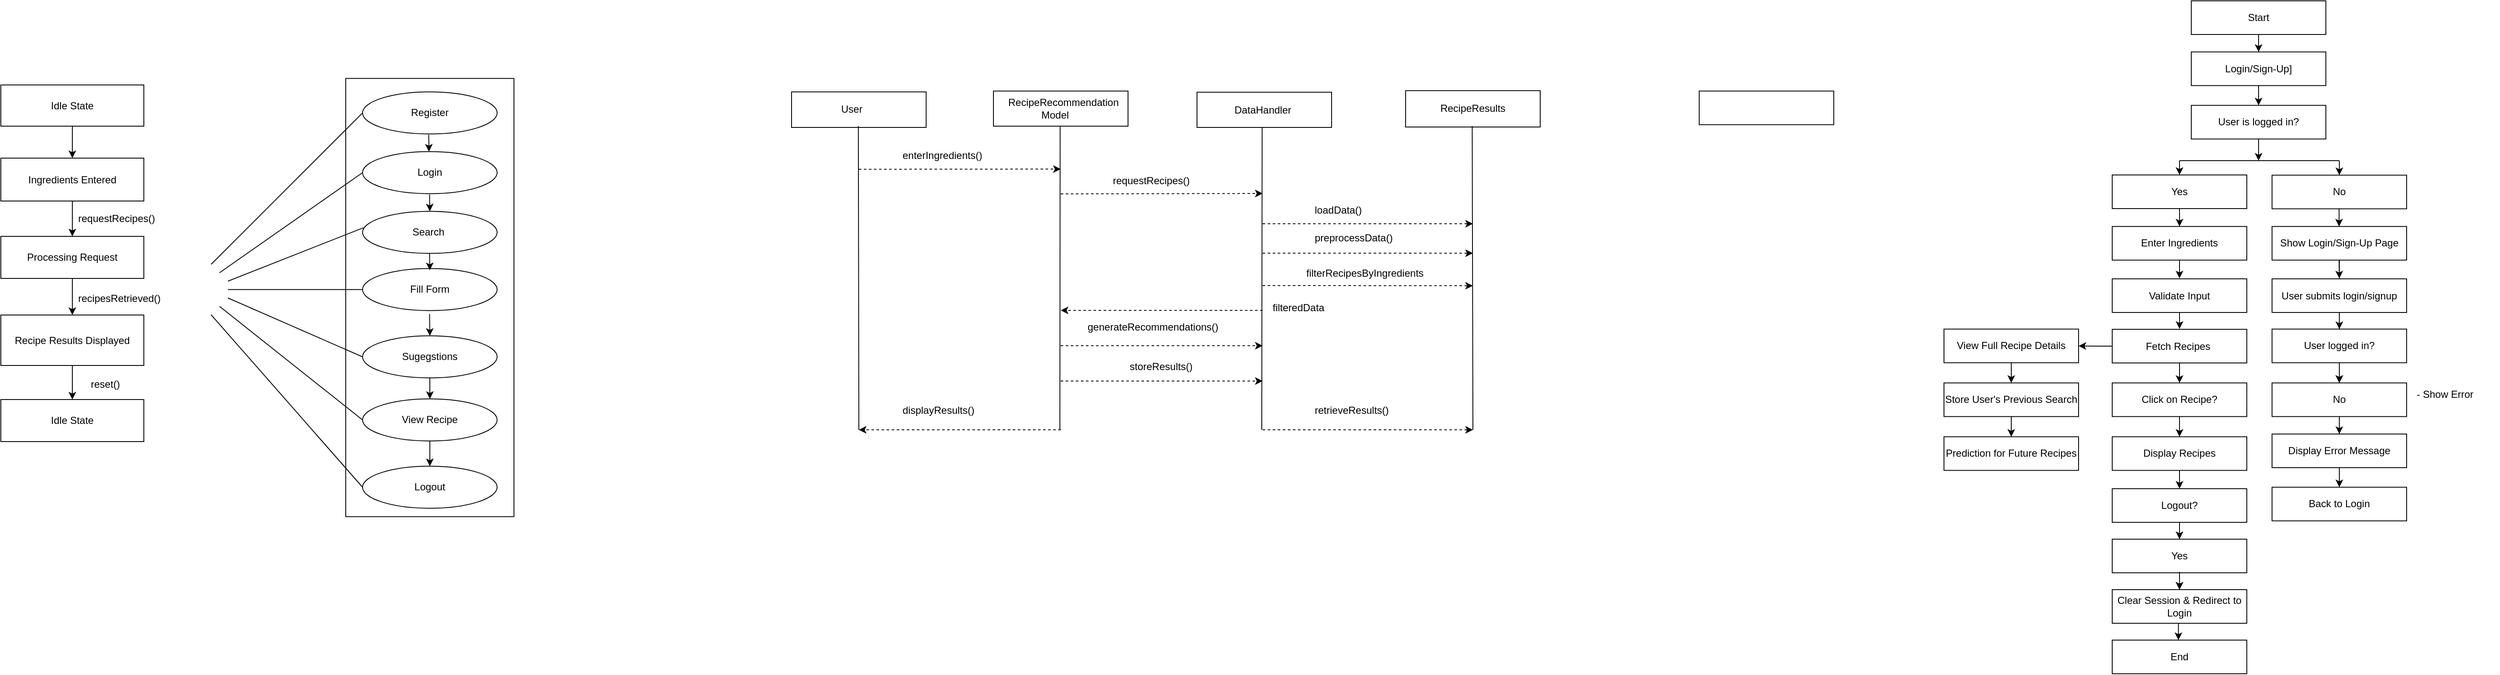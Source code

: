 <mxfile version="24.8.6">
  <diagram name="Page-1" id="5VGJnAvznidUCp_y3e0-">
    <mxGraphModel dx="2875" dy="803" grid="1" gridSize="10" guides="1" tooltips="1" connect="1" arrows="1" fold="1" page="0" pageScale="1" pageWidth="1169" pageHeight="827" math="0" shadow="0">
      <root>
        <mxCell id="0" />
        <mxCell id="1" parent="0" />
        <mxCell id="zVFzAMCCulww1tuRlH-K-1" value="Recipe Results Displayed" style="rounded=0;whiteSpace=wrap;html=1;" vertex="1" parent="1">
          <mxGeometry x="-850" y="383.5" width="170" height="60" as="geometry" />
        </mxCell>
        <mxCell id="zVFzAMCCulww1tuRlH-K-2" value="Idle State" style="rounded=0;whiteSpace=wrap;html=1;" vertex="1" parent="1">
          <mxGeometry x="-850" y="110" width="170" height="49" as="geometry" />
        </mxCell>
        <mxCell id="zVFzAMCCulww1tuRlH-K-3" value="Processing Request" style="rounded=0;whiteSpace=wrap;html=1;" vertex="1" parent="1">
          <mxGeometry x="-850" y="290" width="170" height="50" as="geometry" />
        </mxCell>
        <mxCell id="zVFzAMCCulww1tuRlH-K-4" value="Ingredients Entered" style="rounded=0;whiteSpace=wrap;html=1;" vertex="1" parent="1">
          <mxGeometry x="-850" y="197" width="170" height="51" as="geometry" />
        </mxCell>
        <mxCell id="zVFzAMCCulww1tuRlH-K-5" value="Idle State" style="rounded=0;whiteSpace=wrap;html=1;" vertex="1" parent="1">
          <mxGeometry x="-850" y="484" width="170" height="50" as="geometry" />
        </mxCell>
        <mxCell id="zVFzAMCCulww1tuRlH-K-8" value="&lt;span class=&quot;hljs-built_in&quot;&gt;requestRecipes&lt;/span&gt;()" style="text;whiteSpace=wrap;html=1;" vertex="1" parent="1">
          <mxGeometry x="-760" y="255" width="100" height="20" as="geometry" />
        </mxCell>
        <mxCell id="zVFzAMCCulww1tuRlH-K-9" value="" style="endArrow=classic;html=1;rounded=0;entryX=0.5;entryY=0;entryDx=0;entryDy=0;exitX=0.5;exitY=1;exitDx=0;exitDy=0;" edge="1" parent="1" source="zVFzAMCCulww1tuRlH-K-1" target="zVFzAMCCulww1tuRlH-K-5">
          <mxGeometry width="50" height="50" relative="1" as="geometry">
            <mxPoint x="-710" y="380" as="sourcePoint" />
            <mxPoint x="-660" y="330" as="targetPoint" />
          </mxGeometry>
        </mxCell>
        <mxCell id="zVFzAMCCulww1tuRlH-K-10" value="" style="endArrow=classic;html=1;rounded=0;exitX=0.5;exitY=1;exitDx=0;exitDy=0;entryX=0.5;entryY=0;entryDx=0;entryDy=0;" edge="1" parent="1" source="zVFzAMCCulww1tuRlH-K-3" target="zVFzAMCCulww1tuRlH-K-1">
          <mxGeometry width="50" height="50" relative="1" as="geometry">
            <mxPoint x="-770" y="340" as="sourcePoint" />
            <mxPoint x="-770" y="380" as="targetPoint" />
          </mxGeometry>
        </mxCell>
        <mxCell id="zVFzAMCCulww1tuRlH-K-11" value="" style="endArrow=classic;html=1;rounded=0;exitX=0.5;exitY=1;exitDx=0;exitDy=0;entryX=0.5;entryY=0;entryDx=0;entryDy=0;" edge="1" parent="1" source="zVFzAMCCulww1tuRlH-K-4" target="zVFzAMCCulww1tuRlH-K-3">
          <mxGeometry width="50" height="50" relative="1" as="geometry">
            <mxPoint x="-770" y="248" as="sourcePoint" />
            <mxPoint x="-770" y="290" as="targetPoint" />
          </mxGeometry>
        </mxCell>
        <mxCell id="zVFzAMCCulww1tuRlH-K-12" value="" style="endArrow=classic;html=1;rounded=0;entryX=0.5;entryY=0;entryDx=0;entryDy=0;exitX=0.5;exitY=1;exitDx=0;exitDy=0;" edge="1" parent="1" source="zVFzAMCCulww1tuRlH-K-2">
          <mxGeometry width="50" height="50" relative="1" as="geometry">
            <mxPoint x="-765" y="157" as="sourcePoint" />
            <mxPoint x="-765" y="197" as="targetPoint" />
          </mxGeometry>
        </mxCell>
        <mxCell id="zVFzAMCCulww1tuRlH-K-15" value="&lt;span class=&quot;hljs-built_in&quot;&gt;recipesRetrieved&lt;/span&gt;()" style="text;whiteSpace=wrap;html=1;" vertex="1" parent="1">
          <mxGeometry x="-760" y="349.5" width="80" height="26.5" as="geometry" />
        </mxCell>
        <mxCell id="zVFzAMCCulww1tuRlH-K-16" value="&lt;span class=&quot;hljs-built_in&quot;&gt;reset&lt;/span&gt;()" style="text;whiteSpace=wrap;html=1;" vertex="1" parent="1">
          <mxGeometry x="-745" y="451.5" width="45" height="16.5" as="geometry" />
        </mxCell>
        <mxCell id="zVFzAMCCulww1tuRlH-K-17" value="" style="rounded=0;whiteSpace=wrap;html=1;" vertex="1" parent="1">
          <mxGeometry x="-440" y="102.25" width="200" height="521" as="geometry" />
        </mxCell>
        <mxCell id="zVFzAMCCulww1tuRlH-K-18" value="Register" style="ellipse;whiteSpace=wrap;html=1;" vertex="1" parent="1">
          <mxGeometry x="-420" y="118.25" width="160" height="50" as="geometry" />
        </mxCell>
        <mxCell id="zVFzAMCCulww1tuRlH-K-19" value="Login" style="ellipse;whiteSpace=wrap;html=1;" vertex="1" parent="1">
          <mxGeometry x="-420" y="189.25" width="160" height="50" as="geometry" />
        </mxCell>
        <mxCell id="zVFzAMCCulww1tuRlH-K-20" value="Search&amp;nbsp;" style="ellipse;whiteSpace=wrap;html=1;" vertex="1" parent="1">
          <mxGeometry x="-420" y="260.25" width="160" height="50" as="geometry" />
        </mxCell>
        <mxCell id="zVFzAMCCulww1tuRlH-K-21" value="Fill Form" style="ellipse;whiteSpace=wrap;html=1;" vertex="1" parent="1">
          <mxGeometry x="-420" y="328.25" width="160" height="50" as="geometry" />
        </mxCell>
        <mxCell id="zVFzAMCCulww1tuRlH-K-22" value="Logout" style="ellipse;whiteSpace=wrap;html=1;" vertex="1" parent="1">
          <mxGeometry x="-420" y="563.25" width="160" height="50" as="geometry" />
        </mxCell>
        <mxCell id="zVFzAMCCulww1tuRlH-K-23" value="" style="endArrow=classic;html=1;rounded=0;" edge="1" parent="1">
          <mxGeometry width="50" height="50" relative="1" as="geometry">
            <mxPoint x="-341.37" y="169.25" as="sourcePoint" />
            <mxPoint x="-341" y="189.25" as="targetPoint" />
          </mxGeometry>
        </mxCell>
        <mxCell id="zVFzAMCCulww1tuRlH-K-24" value="" style="endArrow=classic;html=1;rounded=0;" edge="1" parent="1">
          <mxGeometry width="50" height="50" relative="1" as="geometry">
            <mxPoint x="-340.37" y="240.25" as="sourcePoint" />
            <mxPoint x="-340" y="260.25" as="targetPoint" />
          </mxGeometry>
        </mxCell>
        <mxCell id="zVFzAMCCulww1tuRlH-K-25" value="" style="endArrow=classic;html=1;rounded=0;" edge="1" parent="1">
          <mxGeometry width="50" height="50" relative="1" as="geometry">
            <mxPoint x="-340.37" y="310.25" as="sourcePoint" />
            <mxPoint x="-340" y="330.25" as="targetPoint" />
          </mxGeometry>
        </mxCell>
        <mxCell id="zVFzAMCCulww1tuRlH-K-26" value="" style="endArrow=classic;html=1;rounded=0;entryX=0.5;entryY=0;entryDx=0;entryDy=0;" edge="1" parent="1" target="zVFzAMCCulww1tuRlH-K-34">
          <mxGeometry width="50" height="50" relative="1" as="geometry">
            <mxPoint x="-340.37" y="382.25" as="sourcePoint" />
            <mxPoint x="-340" y="402.25" as="targetPoint" />
          </mxGeometry>
        </mxCell>
        <mxCell id="zVFzAMCCulww1tuRlH-K-27" value="" style="endArrow=classic;html=1;rounded=0;entryX=0.5;entryY=0;entryDx=0;entryDy=0;" edge="1" parent="1" source="zVFzAMCCulww1tuRlH-K-36" target="zVFzAMCCulww1tuRlH-K-22">
          <mxGeometry width="50" height="50" relative="1" as="geometry">
            <mxPoint x="-340" y="503.25" as="sourcePoint" />
            <mxPoint x="-340" y="472.25" as="targetPoint" />
          </mxGeometry>
        </mxCell>
        <mxCell id="zVFzAMCCulww1tuRlH-K-28" value="" style="endArrow=none;html=1;rounded=0;entryX=0;entryY=0.5;entryDx=0;entryDy=0;" edge="1" parent="1" target="zVFzAMCCulww1tuRlH-K-18">
          <mxGeometry width="50" height="50" relative="1" as="geometry">
            <mxPoint x="-600" y="323.25" as="sourcePoint" />
            <mxPoint x="-460" y="213.25" as="targetPoint" />
          </mxGeometry>
        </mxCell>
        <mxCell id="zVFzAMCCulww1tuRlH-K-29" value="" style="endArrow=none;html=1;rounded=0;entryX=0;entryY=0.5;entryDx=0;entryDy=0;" edge="1" parent="1" target="zVFzAMCCulww1tuRlH-K-19">
          <mxGeometry width="50" height="50" relative="1" as="geometry">
            <mxPoint x="-590" y="333.25" as="sourcePoint" />
            <mxPoint x="-410" y="157.25" as="targetPoint" />
          </mxGeometry>
        </mxCell>
        <mxCell id="zVFzAMCCulww1tuRlH-K-30" value="" style="endArrow=none;html=1;rounded=0;entryX=0.006;entryY=0.391;entryDx=0;entryDy=0;entryPerimeter=0;" edge="1" parent="1" target="zVFzAMCCulww1tuRlH-K-20">
          <mxGeometry width="50" height="50" relative="1" as="geometry">
            <mxPoint x="-580" y="343.25" as="sourcePoint" />
            <mxPoint x="-400" y="167.25" as="targetPoint" />
          </mxGeometry>
        </mxCell>
        <mxCell id="zVFzAMCCulww1tuRlH-K-31" value="" style="endArrow=none;html=1;rounded=0;entryX=0;entryY=0.5;entryDx=0;entryDy=0;" edge="1" parent="1" target="zVFzAMCCulww1tuRlH-K-21">
          <mxGeometry width="50" height="50" relative="1" as="geometry">
            <mxPoint x="-580" y="353.25" as="sourcePoint" />
            <mxPoint x="-390" y="177.25" as="targetPoint" />
          </mxGeometry>
        </mxCell>
        <mxCell id="zVFzAMCCulww1tuRlH-K-32" value="" style="endArrow=none;html=1;rounded=0;entryX=0;entryY=0.5;entryDx=0;entryDy=0;" edge="1" parent="1" target="zVFzAMCCulww1tuRlH-K-36">
          <mxGeometry width="50" height="50" relative="1" as="geometry">
            <mxPoint x="-590" y="373.25" as="sourcePoint" />
            <mxPoint x="-380" y="187.25" as="targetPoint" />
          </mxGeometry>
        </mxCell>
        <mxCell id="zVFzAMCCulww1tuRlH-K-33" value="" style="endArrow=none;html=1;rounded=0;entryX=0;entryY=0.5;entryDx=0;entryDy=0;" edge="1" parent="1" target="zVFzAMCCulww1tuRlH-K-22">
          <mxGeometry width="50" height="50" relative="1" as="geometry">
            <mxPoint x="-600" y="383.25" as="sourcePoint" />
            <mxPoint x="-370" y="197.25" as="targetPoint" />
          </mxGeometry>
        </mxCell>
        <mxCell id="zVFzAMCCulww1tuRlH-K-34" value="Sugegstions" style="ellipse;whiteSpace=wrap;html=1;" vertex="1" parent="1">
          <mxGeometry x="-420" y="408.25" width="160" height="50" as="geometry" />
        </mxCell>
        <mxCell id="zVFzAMCCulww1tuRlH-K-35" value="" style="endArrow=classic;html=1;rounded=0;entryX=0.5;entryY=0;entryDx=0;entryDy=0;" edge="1" parent="1" target="zVFzAMCCulww1tuRlH-K-36">
          <mxGeometry width="50" height="50" relative="1" as="geometry">
            <mxPoint x="-340" y="503.25" as="sourcePoint" />
            <mxPoint x="-340" y="563.25" as="targetPoint" />
          </mxGeometry>
        </mxCell>
        <mxCell id="zVFzAMCCulww1tuRlH-K-36" value="View Recipe" style="ellipse;whiteSpace=wrap;html=1;" vertex="1" parent="1">
          <mxGeometry x="-420" y="483.25" width="160" height="50" as="geometry" />
        </mxCell>
        <mxCell id="zVFzAMCCulww1tuRlH-K-37" value="" style="endArrow=classic;html=1;rounded=0;exitX=0.5;exitY=1;exitDx=0;exitDy=0;" edge="1" parent="1" source="zVFzAMCCulww1tuRlH-K-34" target="zVFzAMCCulww1tuRlH-K-36">
          <mxGeometry width="50" height="50" relative="1" as="geometry">
            <mxPoint x="-330.37" y="392.25" as="sourcePoint" />
            <mxPoint x="-330" y="423.25" as="targetPoint" />
          </mxGeometry>
        </mxCell>
        <mxCell id="zVFzAMCCulww1tuRlH-K-38" value="" style="endArrow=none;html=1;rounded=0;entryX=0;entryY=0.5;entryDx=0;entryDy=0;" edge="1" parent="1" target="zVFzAMCCulww1tuRlH-K-34">
          <mxGeometry width="50" height="50" relative="1" as="geometry">
            <mxPoint x="-580" y="363.25" as="sourcePoint" />
            <mxPoint x="-410" y="518.25" as="targetPoint" />
          </mxGeometry>
        </mxCell>
        <mxCell id="zVFzAMCCulww1tuRlH-K-39" value="User&amp;nbsp; &amp;nbsp; &amp;nbsp;" style="rounded=0;whiteSpace=wrap;html=1;" vertex="1" parent="1">
          <mxGeometry x="90" y="118.25" width="160" height="42.25" as="geometry" />
        </mxCell>
        <mxCell id="zVFzAMCCulww1tuRlH-K-40" value="RecipeResults" style="rounded=0;whiteSpace=wrap;html=1;" vertex="1" parent="1">
          <mxGeometry x="820" y="116.75" width="160" height="43.25" as="geometry" />
        </mxCell>
        <mxCell id="zVFzAMCCulww1tuRlH-K-41" value="DataHandler&amp;nbsp;" style="rounded=0;whiteSpace=wrap;html=1;" vertex="1" parent="1">
          <mxGeometry x="572" y="118.63" width="160" height="41.87" as="geometry" />
        </mxCell>
        <mxCell id="zVFzAMCCulww1tuRlH-K-42" value="&amp;nbsp; RecipeRecommendation&lt;div&gt;Model&amp;nbsp; &amp;nbsp;&amp;nbsp;&lt;/div&gt;" style="rounded=0;whiteSpace=wrap;html=1;" vertex="1" parent="1">
          <mxGeometry x="330" y="117.25" width="160" height="41.75" as="geometry" />
        </mxCell>
        <mxCell id="zVFzAMCCulww1tuRlH-K-43" value="" style="endArrow=none;html=1;rounded=0;entryX=0.5;entryY=1;entryDx=0;entryDy=0;" edge="1" parent="1">
          <mxGeometry width="50" height="50" relative="1" as="geometry">
            <mxPoint x="170" y="520" as="sourcePoint" />
            <mxPoint x="169.41" y="159" as="targetPoint" />
          </mxGeometry>
        </mxCell>
        <mxCell id="zVFzAMCCulww1tuRlH-K-44" value="" style="endArrow=none;html=1;rounded=0;entryX=0.5;entryY=1;entryDx=0;entryDy=0;" edge="1" parent="1">
          <mxGeometry width="50" height="50" relative="1" as="geometry">
            <mxPoint x="900" y="520" as="sourcePoint" />
            <mxPoint x="899.17" y="159" as="targetPoint" />
          </mxGeometry>
        </mxCell>
        <mxCell id="zVFzAMCCulww1tuRlH-K-45" value="" style="endArrow=none;html=1;rounded=0;entryX=0.5;entryY=1;entryDx=0;entryDy=0;" edge="1" parent="1">
          <mxGeometry width="50" height="50" relative="1" as="geometry">
            <mxPoint x="409" y="520" as="sourcePoint" />
            <mxPoint x="409.29" y="159" as="targetPoint" />
          </mxGeometry>
        </mxCell>
        <mxCell id="zVFzAMCCulww1tuRlH-K-46" value="" style="endArrow=none;html=1;rounded=0;entryX=0.5;entryY=1;entryDx=0;entryDy=0;" edge="1" parent="1">
          <mxGeometry width="50" height="50" relative="1" as="geometry">
            <mxPoint x="649" y="520" as="sourcePoint" />
            <mxPoint x="649.41" y="160.5" as="targetPoint" />
          </mxGeometry>
        </mxCell>
        <mxCell id="zVFzAMCCulww1tuRlH-K-47" value="" style="endArrow=classic;html=1;rounded=0;dashed=1;" edge="1" parent="1">
          <mxGeometry width="50" height="50" relative="1" as="geometry">
            <mxPoint x="170" y="210.25" as="sourcePoint" />
            <mxPoint x="410" y="210" as="targetPoint" />
          </mxGeometry>
        </mxCell>
        <mxCell id="zVFzAMCCulww1tuRlH-K-49" value="" style="endArrow=classic;html=1;rounded=0;dashed=1;" edge="1" parent="1">
          <mxGeometry width="50" height="50" relative="1" as="geometry">
            <mxPoint x="410" y="239.5" as="sourcePoint" />
            <mxPoint x="650" y="239" as="targetPoint" />
          </mxGeometry>
        </mxCell>
        <mxCell id="zVFzAMCCulww1tuRlH-K-51" value="" style="endArrow=classic;html=1;rounded=0;dashed=1;" edge="1" parent="1">
          <mxGeometry width="50" height="50" relative="1" as="geometry">
            <mxPoint x="650" y="520" as="sourcePoint" />
            <mxPoint x="900" y="520" as="targetPoint" />
          </mxGeometry>
        </mxCell>
        <mxCell id="zVFzAMCCulww1tuRlH-K-52" value="" style="endArrow=classic;html=1;rounded=0;dashed=1;" edge="1" parent="1">
          <mxGeometry width="50" height="50" relative="1" as="geometry">
            <mxPoint x="650" y="348.45" as="sourcePoint" />
            <mxPoint x="900" y="348.7" as="targetPoint" />
          </mxGeometry>
        </mxCell>
        <mxCell id="zVFzAMCCulww1tuRlH-K-53" value="" style="endArrow=classic;html=1;rounded=0;dashed=1;" edge="1" parent="1">
          <mxGeometry width="50" height="50" relative="1" as="geometry">
            <mxPoint x="650" y="310" as="sourcePoint" />
            <mxPoint x="900" y="310" as="targetPoint" />
          </mxGeometry>
        </mxCell>
        <mxCell id="zVFzAMCCulww1tuRlH-K-54" value="" style="endArrow=classic;html=1;rounded=0;dashed=1;" edge="1" parent="1">
          <mxGeometry width="50" height="50" relative="1" as="geometry">
            <mxPoint x="650" y="275" as="sourcePoint" />
            <mxPoint x="900" y="275" as="targetPoint" />
          </mxGeometry>
        </mxCell>
        <mxCell id="zVFzAMCCulww1tuRlH-K-55" value="&lt;span class=&quot;hljs-built_in&quot;&gt;enterIngredients&lt;/span&gt;()" style="text;whiteSpace=wrap;html=1;" vertex="1" parent="1">
          <mxGeometry x="220" y="180" width="130" height="40" as="geometry" />
        </mxCell>
        <mxCell id="zVFzAMCCulww1tuRlH-K-56" value="&lt;span class=&quot;hljs-built_in&quot;&gt;requestRecipes&lt;/span&gt;()" style="text;whiteSpace=wrap;html=1;" vertex="1" parent="1">
          <mxGeometry x="470" y="210" width="120" height="40" as="geometry" />
        </mxCell>
        <mxCell id="zVFzAMCCulww1tuRlH-K-57" value="&lt;span class=&quot;hljs-built_in&quot;&gt;loadData&lt;/span&gt;()" style="text;whiteSpace=wrap;html=1;" vertex="1" parent="1">
          <mxGeometry x="710" y="245" width="90" height="40" as="geometry" />
        </mxCell>
        <mxCell id="zVFzAMCCulww1tuRlH-K-58" value="&lt;span class=&quot;hljs-built_in&quot;&gt;preprocessData&lt;/span&gt;()" style="text;whiteSpace=wrap;html=1;" vertex="1" parent="1">
          <mxGeometry x="710" y="278.25" width="130" height="40" as="geometry" />
        </mxCell>
        <mxCell id="zVFzAMCCulww1tuRlH-K-59" value="filterRecipesByIngredients" style="text;whiteSpace=wrap;html=1;" vertex="1" parent="1">
          <mxGeometry x="700" y="320" width="170" height="40" as="geometry" />
        </mxCell>
        <mxCell id="zVFzAMCCulww1tuRlH-K-60" value="&lt;span class=&quot;hljs-built_in&quot;&gt;retrieveResults&lt;/span&gt;()" style="text;whiteSpace=wrap;html=1;" vertex="1" parent="1">
          <mxGeometry x="710" y="483.25" width="120" height="40" as="geometry" />
        </mxCell>
        <mxCell id="zVFzAMCCulww1tuRlH-K-61" value="" style="endArrow=classic;html=1;rounded=0;dashed=1;" edge="1" parent="1">
          <mxGeometry width="50" height="50" relative="1" as="geometry">
            <mxPoint x="410" y="462" as="sourcePoint" />
            <mxPoint x="650" y="462" as="targetPoint" />
          </mxGeometry>
        </mxCell>
        <mxCell id="zVFzAMCCulww1tuRlH-K-63" value="&lt;span class=&quot;hljs-built_in&quot;&gt;storeResults&lt;/span&gt;()" style="text;whiteSpace=wrap;html=1;" vertex="1" parent="1">
          <mxGeometry x="490" y="431" width="110" height="40" as="geometry" />
        </mxCell>
        <mxCell id="zVFzAMCCulww1tuRlH-K-64" value="" style="endArrow=classic;html=1;rounded=0;dashed=1;" edge="1" parent="1">
          <mxGeometry width="50" height="50" relative="1" as="geometry">
            <mxPoint x="410" y="420" as="sourcePoint" />
            <mxPoint x="650" y="420" as="targetPoint" />
          </mxGeometry>
        </mxCell>
        <mxCell id="zVFzAMCCulww1tuRlH-K-65" value="&lt;span class=&quot;hljs-built_in&quot;&gt;generateRecommendations&lt;/span&gt;()" style="text;whiteSpace=wrap;html=1;" vertex="1" parent="1">
          <mxGeometry x="440" y="383.5" width="190" height="40" as="geometry" />
        </mxCell>
        <mxCell id="zVFzAMCCulww1tuRlH-K-66" value="" style="endArrow=classic;html=1;rounded=0;dashed=1;" edge="1" parent="1">
          <mxGeometry width="50" height="50" relative="1" as="geometry">
            <mxPoint x="650" y="378" as="sourcePoint" />
            <mxPoint x="410" y="378" as="targetPoint" />
          </mxGeometry>
        </mxCell>
        <mxCell id="zVFzAMCCulww1tuRlH-K-67" value="filteredData" style="text;whiteSpace=wrap;html=1;" vertex="1" parent="1">
          <mxGeometry x="660" y="360.5" width="90" height="40" as="geometry" />
        </mxCell>
        <mxCell id="zVFzAMCCulww1tuRlH-K-68" value="" style="endArrow=classic;html=1;rounded=0;dashed=1;" edge="1" parent="1">
          <mxGeometry width="50" height="50" relative="1" as="geometry">
            <mxPoint x="410" y="520" as="sourcePoint" />
            <mxPoint x="170" y="520" as="targetPoint" />
          </mxGeometry>
        </mxCell>
        <mxCell id="zVFzAMCCulww1tuRlH-K-69" value="&lt;span class=&quot;hljs-built_in&quot;&gt;displayResults&lt;/span&gt;()" style="text;whiteSpace=wrap;html=1;" vertex="1" parent="1">
          <mxGeometry x="220" y="483.25" width="120" height="40" as="geometry" />
        </mxCell>
        <mxCell id="zVFzAMCCulww1tuRlH-K-70" value="Start" style="rounded=0;whiteSpace=wrap;html=1;" vertex="1" parent="1">
          <mxGeometry x="1754" y="10" width="160" height="40" as="geometry" />
        </mxCell>
        <mxCell id="zVFzAMCCulww1tuRlH-K-74" value="&lt;span class=&quot;hljs-string&quot;&gt;Login/Sign-Up&lt;/span&gt;]" style="rounded=0;whiteSpace=wrap;html=1;" vertex="1" parent="1">
          <mxGeometry x="1754" y="70.75" width="160" height="40" as="geometry" />
        </mxCell>
        <mxCell id="zVFzAMCCulww1tuRlH-K-75" value="Yes" style="rounded=0;whiteSpace=wrap;html=1;" vertex="1" parent="1">
          <mxGeometry x="1660" y="217" width="160" height="40" as="geometry" />
        </mxCell>
        <mxCell id="zVFzAMCCulww1tuRlH-K-111" value="" style="edgeStyle=orthogonalEdgeStyle;rounded=0;orthogonalLoop=1;jettySize=auto;html=1;entryX=0.5;entryY=0;entryDx=0;entryDy=0;" edge="1" parent="1" source="zVFzAMCCulww1tuRlH-K-76" target="zVFzAMCCulww1tuRlH-K-109">
          <mxGeometry relative="1" as="geometry" />
        </mxCell>
        <mxCell id="zVFzAMCCulww1tuRlH-K-76" value="&lt;span class=&quot;hljs-string&quot;&gt;Display&lt;/span&gt;&amp;nbsp;&lt;span class=&quot;hljs-string&quot;&gt;Recipes&lt;/span&gt;" style="rounded=0;whiteSpace=wrap;html=1;" vertex="1" parent="1">
          <mxGeometry x="1660" y="528.25" width="160" height="40" as="geometry" />
        </mxCell>
        <mxCell id="zVFzAMCCulww1tuRlH-K-77" value="&lt;span class=&quot;hljs-string&quot;&gt;User&lt;/span&gt; &lt;span class=&quot;hljs-string&quot;&gt;is&lt;/span&gt; &lt;span class=&quot;hljs-string&quot;&gt;logged&lt;/span&gt; &lt;span class=&quot;hljs-string&quot;&gt;in?&lt;/span&gt;" style="rounded=0;whiteSpace=wrap;html=1;" vertex="1" parent="1">
          <mxGeometry x="1754" y="134.25" width="160" height="40" as="geometry" />
        </mxCell>
        <mxCell id="zVFzAMCCulww1tuRlH-K-78" value="No" style="rounded=0;whiteSpace=wrap;html=1;" vertex="1" parent="1">
          <mxGeometry x="1850" y="217.25" width="160" height="40" as="geometry" />
        </mxCell>
        <mxCell id="zVFzAMCCulww1tuRlH-K-79" value="&lt;span class=&quot;hljs-string&quot;&gt;Click&lt;/span&gt; &lt;span class=&quot;hljs-string&quot;&gt;on&lt;/span&gt; &lt;span class=&quot;hljs-string&quot;&gt;Recipe?&lt;/span&gt;" style="rounded=0;whiteSpace=wrap;html=1;" vertex="1" parent="1">
          <mxGeometry x="1660" y="464.25" width="160" height="40" as="geometry" />
        </mxCell>
        <mxCell id="zVFzAMCCulww1tuRlH-K-81" value="&lt;span class=&quot;hljs-string&quot;&gt;Validate&lt;/span&gt; &lt;span class=&quot;hljs-string&quot;&gt;Input&lt;/span&gt;" style="rounded=0;whiteSpace=wrap;html=1;" vertex="1" parent="1">
          <mxGeometry x="1660" y="340.5" width="160" height="40" as="geometry" />
        </mxCell>
        <mxCell id="zVFzAMCCulww1tuRlH-K-140" value="" style="edgeStyle=orthogonalEdgeStyle;rounded=0;orthogonalLoop=1;jettySize=auto;html=1;" edge="1" parent="1" source="zVFzAMCCulww1tuRlH-K-82" target="zVFzAMCCulww1tuRlH-K-97">
          <mxGeometry relative="1" as="geometry" />
        </mxCell>
        <mxCell id="zVFzAMCCulww1tuRlH-K-82" value="&lt;span class=&quot;hljs-string&quot;&gt;Show&lt;/span&gt; &lt;span class=&quot;hljs-string&quot;&gt;Login/Sign-Up&lt;/span&gt; &lt;span class=&quot;hljs-string&quot;&gt;Page&lt;/span&gt;" style="rounded=0;whiteSpace=wrap;html=1;" vertex="1" parent="1">
          <mxGeometry x="1850" y="278.25" width="160" height="40" as="geometry" />
        </mxCell>
        <mxCell id="zVFzAMCCulww1tuRlH-K-83" value="" style="rounded=0;whiteSpace=wrap;html=1;" vertex="1" parent="1">
          <mxGeometry x="1169" y="117.25" width="160" height="40" as="geometry" />
        </mxCell>
        <mxCell id="zVFzAMCCulww1tuRlH-K-84" value="&lt;span class=&quot;hljs-string&quot;&gt;Enter&lt;/span&gt; &lt;span class=&quot;hljs-string&quot;&gt;Ingredients&lt;/span&gt;" style="rounded=0;whiteSpace=wrap;html=1;" vertex="1" parent="1">
          <mxGeometry x="1660" y="278.25" width="160" height="40" as="geometry" />
        </mxCell>
        <mxCell id="zVFzAMCCulww1tuRlH-K-92" value="&lt;span class=&quot;hljs-string&quot;&gt;Back&lt;/span&gt; &lt;span class=&quot;hljs-string&quot;&gt;to&lt;/span&gt; &lt;span class=&quot;hljs-string&quot;&gt;Login&lt;/span&gt;" style="rounded=0;whiteSpace=wrap;html=1;" vertex="1" parent="1">
          <mxGeometry x="1850" y="588.25" width="160" height="40" as="geometry" />
        </mxCell>
        <mxCell id="zVFzAMCCulww1tuRlH-K-144" value="" style="edgeStyle=orthogonalEdgeStyle;rounded=0;orthogonalLoop=1;jettySize=auto;html=1;" edge="1" parent="1" source="zVFzAMCCulww1tuRlH-K-93" target="zVFzAMCCulww1tuRlH-K-92">
          <mxGeometry relative="1" as="geometry" />
        </mxCell>
        <mxCell id="zVFzAMCCulww1tuRlH-K-93" value="&lt;span class=&quot;hljs-string&quot;&gt;Display&lt;/span&gt; &lt;span class=&quot;hljs-string&quot;&gt;Error&lt;/span&gt; &lt;span class=&quot;hljs-string&quot;&gt;Message&lt;/span&gt;" style="rounded=0;whiteSpace=wrap;html=1;" vertex="1" parent="1">
          <mxGeometry x="1850" y="525" width="160" height="40" as="geometry" />
        </mxCell>
        <mxCell id="zVFzAMCCulww1tuRlH-K-145" value="" style="edgeStyle=orthogonalEdgeStyle;rounded=0;orthogonalLoop=1;jettySize=auto;html=1;" edge="1" parent="1" source="zVFzAMCCulww1tuRlH-K-94" target="zVFzAMCCulww1tuRlH-K-105">
          <mxGeometry relative="1" as="geometry" />
        </mxCell>
        <mxCell id="zVFzAMCCulww1tuRlH-K-94" value="&lt;span class=&quot;hljs-string&quot;&gt;Fetch&amp;nbsp;&lt;/span&gt;&lt;span class=&quot;hljs-string&quot;&gt;Recipes&amp;nbsp;&lt;/span&gt;" style="rounded=0;whiteSpace=wrap;html=1;" vertex="1" parent="1">
          <mxGeometry x="1660" y="400.5" width="160" height="40" as="geometry" />
        </mxCell>
        <mxCell id="zVFzAMCCulww1tuRlH-K-141" value="" style="edgeStyle=orthogonalEdgeStyle;rounded=0;orthogonalLoop=1;jettySize=auto;html=1;" edge="1" parent="1" source="zVFzAMCCulww1tuRlH-K-96" target="zVFzAMCCulww1tuRlH-K-98">
          <mxGeometry relative="1" as="geometry" />
        </mxCell>
        <mxCell id="zVFzAMCCulww1tuRlH-K-96" value="&lt;span class=&quot;hljs-string&quot;&gt;User&lt;/span&gt; &lt;span class=&quot;hljs-string&quot;&gt;submits&lt;/span&gt; &lt;span class=&quot;hljs-string&quot;&gt;login/signup&lt;/span&gt;" style="rounded=0;whiteSpace=wrap;html=1;" vertex="1" parent="1">
          <mxGeometry x="1850" y="340.5" width="160" height="40" as="geometry" />
        </mxCell>
        <mxCell id="zVFzAMCCulww1tuRlH-K-142" value="" style="edgeStyle=orthogonalEdgeStyle;rounded=0;orthogonalLoop=1;jettySize=auto;html=1;" edge="1" parent="1" source="zVFzAMCCulww1tuRlH-K-97" target="zVFzAMCCulww1tuRlH-K-98">
          <mxGeometry relative="1" as="geometry" />
        </mxCell>
        <mxCell id="zVFzAMCCulww1tuRlH-K-97" value="&lt;span class=&quot;hljs-string&quot;&gt;User&lt;/span&gt; &lt;span class=&quot;hljs-string&quot;&gt;logged&lt;/span&gt; &lt;span class=&quot;hljs-string&quot;&gt;in?&lt;/span&gt;" style="rounded=0;whiteSpace=wrap;html=1;" vertex="1" parent="1">
          <mxGeometry x="1850" y="400.25" width="160" height="40" as="geometry" />
        </mxCell>
        <mxCell id="zVFzAMCCulww1tuRlH-K-143" value="" style="edgeStyle=orthogonalEdgeStyle;rounded=0;orthogonalLoop=1;jettySize=auto;html=1;" edge="1" parent="1" source="zVFzAMCCulww1tuRlH-K-98" target="zVFzAMCCulww1tuRlH-K-93">
          <mxGeometry relative="1" as="geometry" />
        </mxCell>
        <mxCell id="zVFzAMCCulww1tuRlH-K-98" value="No" style="rounded=0;whiteSpace=wrap;html=1;" vertex="1" parent="1">
          <mxGeometry x="1850" y="464.25" width="160" height="40" as="geometry" />
        </mxCell>
        <mxCell id="zVFzAMCCulww1tuRlH-K-101" value="&lt;span class=&quot;hljs-bullet&quot;&gt;-&lt;/span&gt; &lt;span class=&quot;hljs-string&quot;&gt;Show&lt;/span&gt; &lt;span class=&quot;hljs-string&quot;&gt;Error&lt;/span&gt;" style="text;whiteSpace=wrap;html=1;" vertex="1" parent="1">
          <mxGeometry x="2020" y="464.25" width="100" height="40" as="geometry" />
        </mxCell>
        <mxCell id="zVFzAMCCulww1tuRlH-K-103" value="End" style="rounded=0;whiteSpace=wrap;html=1;" vertex="1" parent="1">
          <mxGeometry x="1660" y="770" width="160" height="40" as="geometry" />
        </mxCell>
        <mxCell id="zVFzAMCCulww1tuRlH-K-150" value="" style="edgeStyle=orthogonalEdgeStyle;rounded=0;orthogonalLoop=1;jettySize=auto;html=1;" edge="1" parent="1" source="zVFzAMCCulww1tuRlH-K-104" target="zVFzAMCCulww1tuRlH-K-108">
          <mxGeometry relative="1" as="geometry" />
        </mxCell>
        <mxCell id="zVFzAMCCulww1tuRlH-K-104" value="&lt;span class=&quot;hljs-string&quot;&gt;Store&lt;/span&gt; &lt;span class=&quot;hljs-string&quot;&gt;User&#39;s&lt;/span&gt; &lt;span class=&quot;hljs-string&quot;&gt;Previous&lt;/span&gt; &lt;span class=&quot;hljs-string&quot;&gt;Search&lt;/span&gt;" style="rounded=0;whiteSpace=wrap;html=1;" vertex="1" parent="1">
          <mxGeometry x="1460" y="464.25" width="160" height="40" as="geometry" />
        </mxCell>
        <mxCell id="zVFzAMCCulww1tuRlH-K-148" value="" style="edgeStyle=orthogonalEdgeStyle;rounded=0;orthogonalLoop=1;jettySize=auto;html=1;" edge="1" parent="1" source="zVFzAMCCulww1tuRlH-K-105" target="zVFzAMCCulww1tuRlH-K-104">
          <mxGeometry relative="1" as="geometry" />
        </mxCell>
        <mxCell id="zVFzAMCCulww1tuRlH-K-105" value="&lt;span class=&quot;hljs-string&quot;&gt;View&lt;/span&gt; &lt;span class=&quot;hljs-string&quot;&gt;Full&lt;/span&gt; &lt;span class=&quot;hljs-string&quot;&gt;Recipe&lt;/span&gt; &lt;span class=&quot;hljs-string&quot;&gt;Details&lt;/span&gt;" style="rounded=0;whiteSpace=wrap;html=1;" vertex="1" parent="1">
          <mxGeometry x="1460" y="400.25" width="160" height="40" as="geometry" />
        </mxCell>
        <mxCell id="zVFzAMCCulww1tuRlH-K-107" value="&lt;span class=&quot;hljs-string&quot;&gt;Clear&lt;/span&gt; &lt;span class=&quot;hljs-string&quot;&gt;Session&lt;/span&gt; &lt;span class=&quot;hljs-string&quot;&gt;&amp;amp;&lt;/span&gt; &lt;span class=&quot;hljs-string&quot;&gt;Redirect&lt;/span&gt; &lt;span class=&quot;hljs-string&quot;&gt;to&lt;/span&gt; &lt;span class=&quot;hljs-string&quot;&gt;Login&lt;/span&gt;" style="rounded=0;whiteSpace=wrap;html=1;" vertex="1" parent="1">
          <mxGeometry x="1660" y="710" width="160" height="40" as="geometry" />
        </mxCell>
        <mxCell id="zVFzAMCCulww1tuRlH-K-108" value="&lt;span class=&quot;hljs-string&quot;&gt;Prediction&lt;/span&gt; &lt;span class=&quot;hljs-string&quot;&gt;for&lt;/span&gt; &lt;span class=&quot;hljs-string&quot;&gt;Future&lt;/span&gt; &lt;span class=&quot;hljs-string&quot;&gt;Recipes&lt;/span&gt;" style="rounded=0;whiteSpace=wrap;html=1;" vertex="1" parent="1">
          <mxGeometry x="1460" y="528.25" width="160" height="40" as="geometry" />
        </mxCell>
        <mxCell id="zVFzAMCCulww1tuRlH-K-109" value="Logout?" style="rounded=0;whiteSpace=wrap;html=1;" vertex="1" parent="1">
          <mxGeometry x="1660" y="590" width="160" height="40" as="geometry" />
        </mxCell>
        <mxCell id="zVFzAMCCulww1tuRlH-K-133" value="" style="edgeStyle=orthogonalEdgeStyle;rounded=0;orthogonalLoop=1;jettySize=auto;html=1;" edge="1" parent="1" source="zVFzAMCCulww1tuRlH-K-110" target="zVFzAMCCulww1tuRlH-K-107">
          <mxGeometry relative="1" as="geometry" />
        </mxCell>
        <mxCell id="zVFzAMCCulww1tuRlH-K-110" value="Yes" style="rounded=0;whiteSpace=wrap;html=1;" vertex="1" parent="1">
          <mxGeometry x="1660" y="650" width="160" height="40" as="geometry" />
        </mxCell>
        <mxCell id="zVFzAMCCulww1tuRlH-K-112" value="" style="endArrow=classic;html=1;rounded=0;exitX=0.5;exitY=1;exitDx=0;exitDy=0;entryX=0.5;entryY=0;entryDx=0;entryDy=0;" edge="1" parent="1" source="zVFzAMCCulww1tuRlH-K-70" target="zVFzAMCCulww1tuRlH-K-74">
          <mxGeometry width="50" height="50" relative="1" as="geometry">
            <mxPoint x="1910" y="110" as="sourcePoint" />
            <mxPoint x="1950" y="140" as="targetPoint" />
          </mxGeometry>
        </mxCell>
        <mxCell id="zVFzAMCCulww1tuRlH-K-113" value="" style="endArrow=classic;html=1;rounded=0;exitX=0.5;exitY=1;exitDx=0;exitDy=0;entryX=0.5;entryY=0;entryDx=0;entryDy=0;" edge="1" parent="1" source="zVFzAMCCulww1tuRlH-K-74" target="zVFzAMCCulww1tuRlH-K-77">
          <mxGeometry width="50" height="50" relative="1" as="geometry">
            <mxPoint x="1844" y="60" as="sourcePoint" />
            <mxPoint x="1844" y="81" as="targetPoint" />
          </mxGeometry>
        </mxCell>
        <mxCell id="zVFzAMCCulww1tuRlH-K-115" value="" style="endArrow=none;html=1;rounded=0;" edge="1" parent="1">
          <mxGeometry width="50" height="50" relative="1" as="geometry">
            <mxPoint x="1740" y="200" as="sourcePoint" />
            <mxPoint x="1930" y="200" as="targetPoint" />
          </mxGeometry>
        </mxCell>
        <mxCell id="zVFzAMCCulww1tuRlH-K-117" value="" style="endArrow=classic;html=1;rounded=0;exitX=0.5;exitY=1;exitDx=0;exitDy=0;" edge="1" parent="1" source="zVFzAMCCulww1tuRlH-K-77">
          <mxGeometry width="50" height="50" relative="1" as="geometry">
            <mxPoint x="1844" y="121" as="sourcePoint" />
            <mxPoint x="1834" y="200" as="targetPoint" />
          </mxGeometry>
        </mxCell>
        <mxCell id="zVFzAMCCulww1tuRlH-K-121" value="" style="endArrow=classic;html=1;rounded=0;entryX=0.5;entryY=0;entryDx=0;entryDy=0;" edge="1" parent="1" target="zVFzAMCCulww1tuRlH-K-75">
          <mxGeometry width="50" height="50" relative="1" as="geometry">
            <mxPoint x="1740" y="200" as="sourcePoint" />
            <mxPoint x="1844" y="210" as="targetPoint" />
          </mxGeometry>
        </mxCell>
        <mxCell id="zVFzAMCCulww1tuRlH-K-122" value="" style="endArrow=classic;html=1;rounded=0;entryX=0.5;entryY=0;entryDx=0;entryDy=0;" edge="1" parent="1" target="zVFzAMCCulww1tuRlH-K-78">
          <mxGeometry width="50" height="50" relative="1" as="geometry">
            <mxPoint x="1930" y="200" as="sourcePoint" />
            <mxPoint x="1750" y="227" as="targetPoint" />
          </mxGeometry>
        </mxCell>
        <mxCell id="zVFzAMCCulww1tuRlH-K-123" value="" style="endArrow=classic;html=1;rounded=0;exitX=0.5;exitY=1;exitDx=0;exitDy=0;entryX=0.5;entryY=0;entryDx=0;entryDy=0;" edge="1" parent="1" source="zVFzAMCCulww1tuRlH-K-75" target="zVFzAMCCulww1tuRlH-K-84">
          <mxGeometry width="50" height="50" relative="1" as="geometry">
            <mxPoint x="1844" y="184" as="sourcePoint" />
            <mxPoint x="1844" y="210" as="targetPoint" />
          </mxGeometry>
        </mxCell>
        <mxCell id="zVFzAMCCulww1tuRlH-K-124" value="" style="endArrow=classic;html=1;rounded=0;exitX=0.5;exitY=1;exitDx=0;exitDy=0;" edge="1" parent="1" source="zVFzAMCCulww1tuRlH-K-84">
          <mxGeometry width="50" height="50" relative="1" as="geometry">
            <mxPoint x="1750" y="267" as="sourcePoint" />
            <mxPoint x="1740" y="340" as="targetPoint" />
          </mxGeometry>
        </mxCell>
        <mxCell id="zVFzAMCCulww1tuRlH-K-127" value="" style="endArrow=classic;html=1;rounded=0;exitX=0.5;exitY=1;exitDx=0;exitDy=0;" edge="1" parent="1" source="zVFzAMCCulww1tuRlH-K-81">
          <mxGeometry width="50" height="50" relative="1" as="geometry">
            <mxPoint x="1750" y="328" as="sourcePoint" />
            <mxPoint x="1740" y="400" as="targetPoint" />
          </mxGeometry>
        </mxCell>
        <mxCell id="zVFzAMCCulww1tuRlH-K-129" value="" style="endArrow=classic;html=1;rounded=0;entryX=0.5;entryY=0;entryDx=0;entryDy=0;" edge="1" parent="1" target="zVFzAMCCulww1tuRlH-K-79">
          <mxGeometry width="50" height="50" relative="1" as="geometry">
            <mxPoint x="1740" y="440" as="sourcePoint" />
            <mxPoint x="1750" y="410" as="targetPoint" />
          </mxGeometry>
        </mxCell>
        <mxCell id="zVFzAMCCulww1tuRlH-K-130" value="" style="edgeStyle=orthogonalEdgeStyle;rounded=0;orthogonalLoop=1;jettySize=auto;html=1;entryX=0.5;entryY=0;entryDx=0;entryDy=0;" edge="1" parent="1" target="zVFzAMCCulww1tuRlH-K-110">
          <mxGeometry relative="1" as="geometry">
            <mxPoint x="1740" y="630" as="sourcePoint" />
            <mxPoint x="1750" y="600" as="targetPoint" />
          </mxGeometry>
        </mxCell>
        <mxCell id="zVFzAMCCulww1tuRlH-K-131" value="" style="edgeStyle=orthogonalEdgeStyle;rounded=0;orthogonalLoop=1;jettySize=auto;html=1;entryX=0.5;entryY=0;entryDx=0;entryDy=0;exitX=0.5;exitY=1;exitDx=0;exitDy=0;" edge="1" parent="1" source="zVFzAMCCulww1tuRlH-K-79" target="zVFzAMCCulww1tuRlH-K-76">
          <mxGeometry relative="1" as="geometry">
            <mxPoint x="1760" y="588" as="sourcePoint" />
            <mxPoint x="1760" y="610" as="targetPoint" />
            <Array as="points">
              <mxPoint x="1740" y="520" />
              <mxPoint x="1740" y="520" />
            </Array>
          </mxGeometry>
        </mxCell>
        <mxCell id="zVFzAMCCulww1tuRlH-K-132" value="" style="edgeStyle=orthogonalEdgeStyle;rounded=0;orthogonalLoop=1;jettySize=auto;html=1;entryX=0.5;entryY=0;entryDx=0;entryDy=0;" edge="1" parent="1" target="zVFzAMCCulww1tuRlH-K-107">
          <mxGeometry relative="1" as="geometry">
            <mxPoint x="1740" y="689" as="sourcePoint" />
            <mxPoint x="1750" y="660" as="targetPoint" />
          </mxGeometry>
        </mxCell>
        <mxCell id="zVFzAMCCulww1tuRlH-K-134" value="" style="edgeStyle=orthogonalEdgeStyle;rounded=0;orthogonalLoop=1;jettySize=auto;html=1;entryX=0.492;entryY=0;entryDx=0;entryDy=0;entryPerimeter=0;" edge="1" parent="1" target="zVFzAMCCulww1tuRlH-K-103">
          <mxGeometry relative="1" as="geometry">
            <mxPoint x="1740" y="750" as="sourcePoint" />
            <mxPoint x="1750" y="720" as="targetPoint" />
          </mxGeometry>
        </mxCell>
        <mxCell id="zVFzAMCCulww1tuRlH-K-137" value="" style="endArrow=classic;html=1;rounded=0;exitX=0.5;exitY=1;exitDx=0;exitDy=0;entryX=0.5;entryY=0;entryDx=0;entryDy=0;" edge="1" parent="1">
          <mxGeometry width="50" height="50" relative="1" as="geometry">
            <mxPoint x="1929.7" y="257.25" as="sourcePoint" />
            <mxPoint x="1929.7" y="278.25" as="targetPoint" />
          </mxGeometry>
        </mxCell>
        <mxCell id="zVFzAMCCulww1tuRlH-K-138" value="" style="endArrow=classic;html=1;rounded=0;exitX=0.5;exitY=1;exitDx=0;exitDy=0;" edge="1" parent="1">
          <mxGeometry width="50" height="50" relative="1" as="geometry">
            <mxPoint x="1929.7" y="319" as="sourcePoint" />
            <mxPoint x="1930" y="340" as="targetPoint" />
          </mxGeometry>
        </mxCell>
      </root>
    </mxGraphModel>
  </diagram>
</mxfile>
